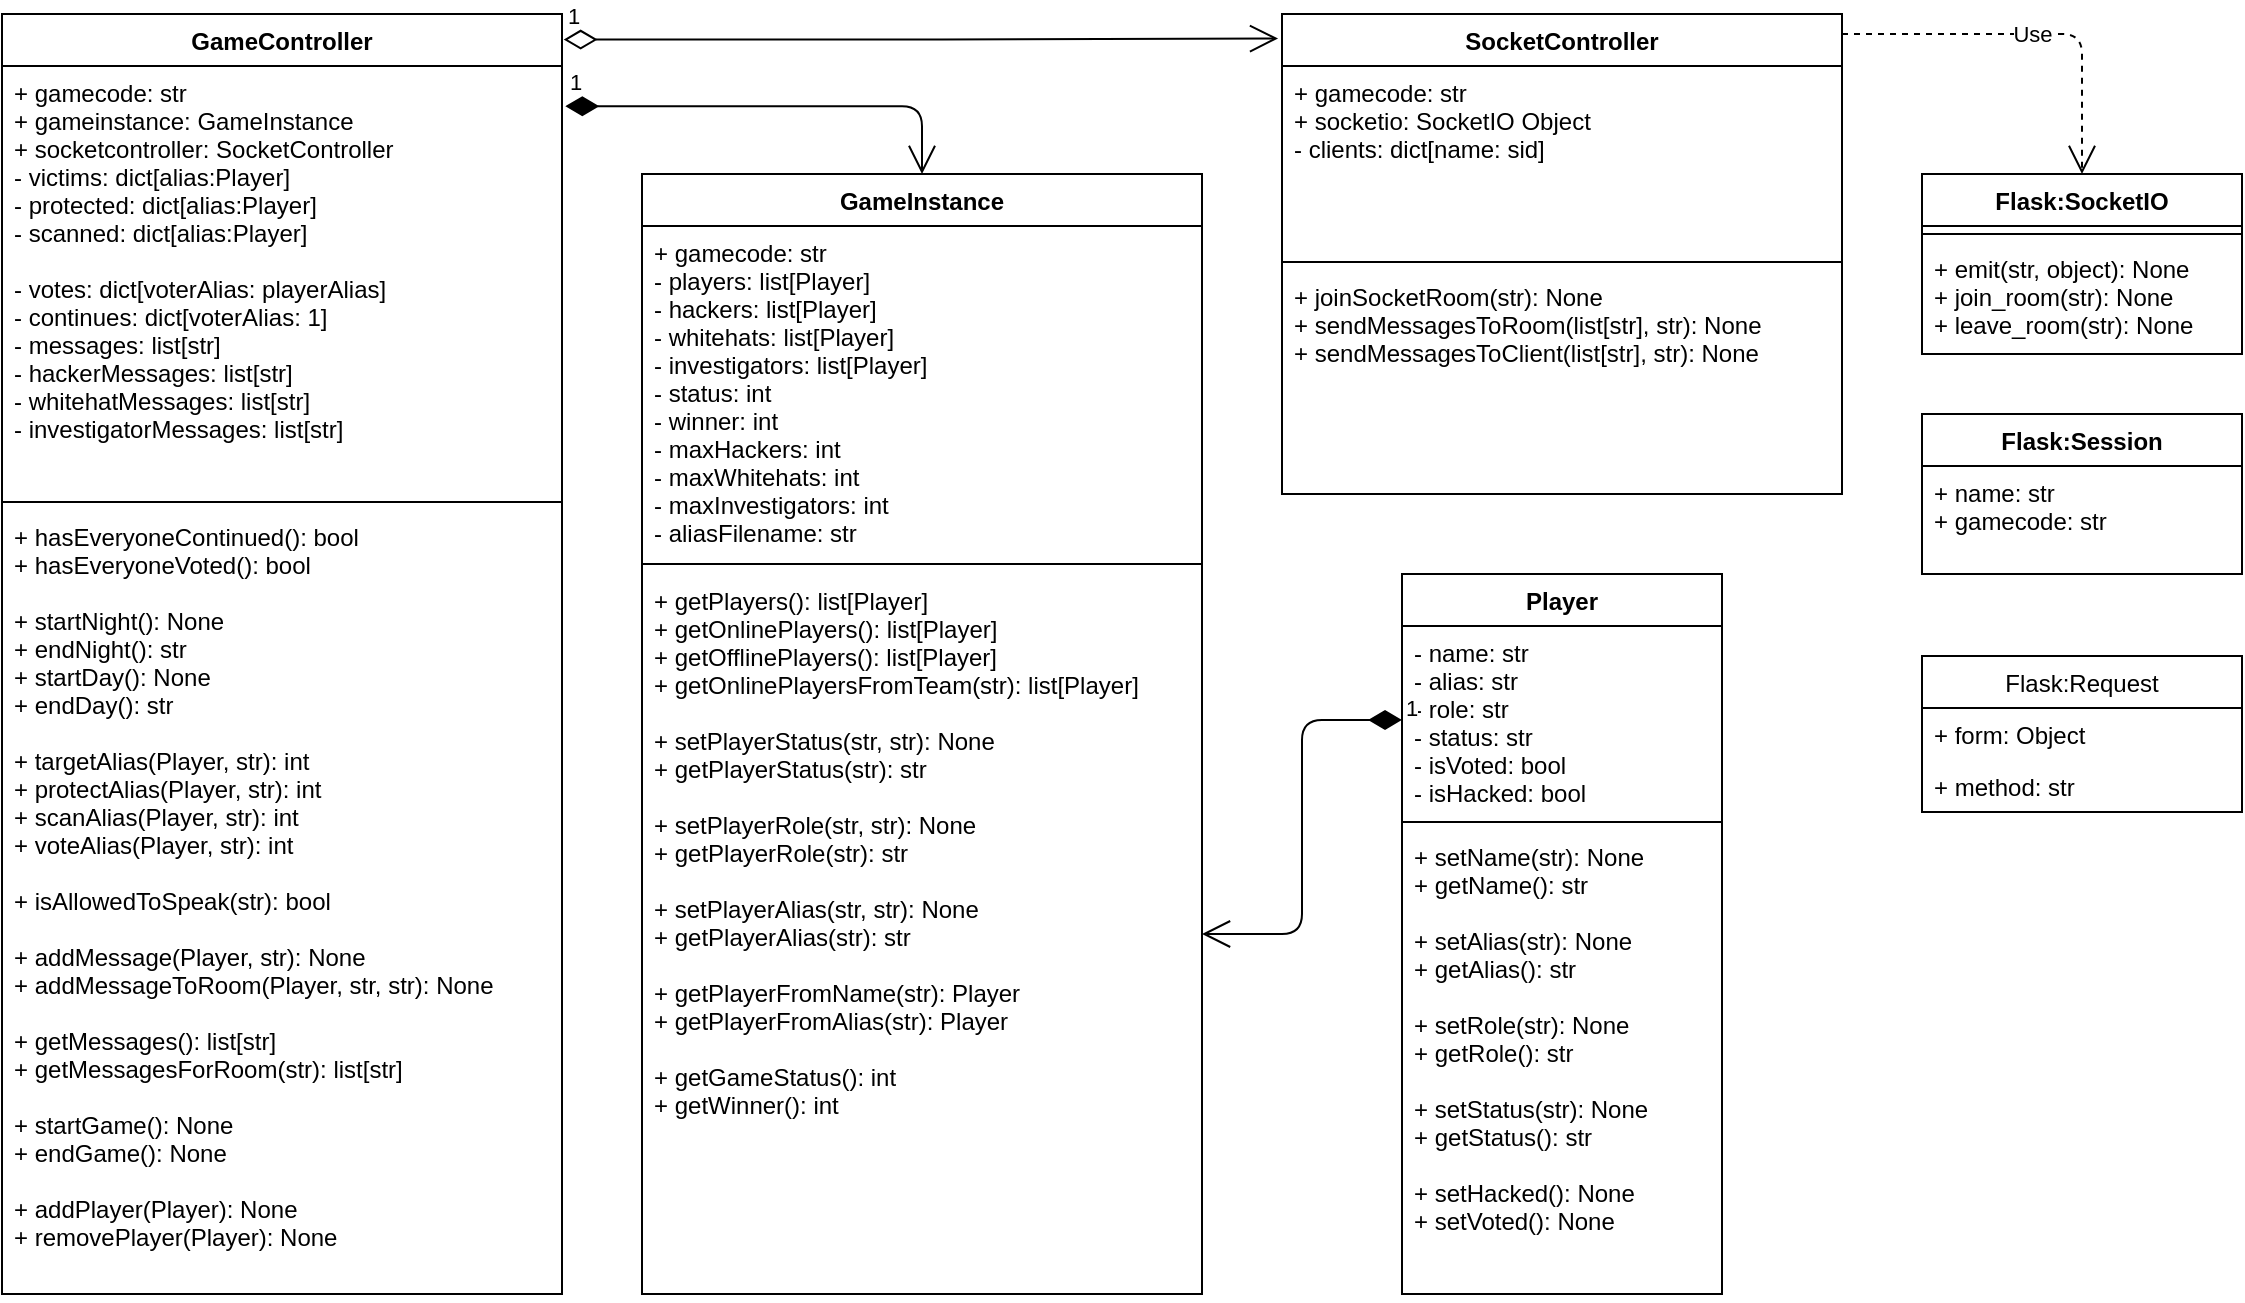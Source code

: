 <mxfile version="14.1.8" type="device" pages="5"><diagram id="C5RBs43oDa-KdzZeNtuy" name="Class Diagram"><mxGraphModel dx="1146" dy="567" grid="1" gridSize="10" guides="1" tooltips="1" connect="1" arrows="1" fold="1" page="1" pageScale="1" pageWidth="1169" pageHeight="827" math="0" shadow="0"><root><mxCell id="WIyWlLk6GJQsqaUBKTNV-0"/><mxCell id="WIyWlLk6GJQsqaUBKTNV-1" parent="WIyWlLk6GJQsqaUBKTNV-0"/><mxCell id="ZXA80N5HRp8I8UXVmBiH-9" value="GameInstance" style="swimlane;fontStyle=1;align=center;verticalAlign=top;childLayout=stackLayout;horizontal=1;startSize=26;horizontalStack=0;resizeParent=1;resizeParentMax=0;resizeLast=0;collapsible=1;marginBottom=0;" parent="WIyWlLk6GJQsqaUBKTNV-1" vertex="1"><mxGeometry x="320" y="120" width="280" height="560" as="geometry"/></mxCell><mxCell id="ZXA80N5HRp8I8UXVmBiH-10" value="+ gamecode: str&#10;- players: list[Player]&#10;- hackers: list[Player]&#10;- whitehats: list[Player]&#10;- investigators: list[Player]&#10;- status: int&#10;- winner: int&#10;- maxHackers: int&#10;- maxWhitehats: int&#10;- maxInvestigators: int&#10;- aliasFilename: str" style="text;strokeColor=none;fillColor=none;align=left;verticalAlign=top;spacingLeft=4;spacingRight=4;overflow=hidden;rotatable=0;points=[[0,0.5],[1,0.5]];portConstraint=eastwest;" parent="ZXA80N5HRp8I8UXVmBiH-9" vertex="1"><mxGeometry y="26" width="280" height="164" as="geometry"/></mxCell><mxCell id="ZXA80N5HRp8I8UXVmBiH-11" value="" style="line;strokeWidth=1;fillColor=none;align=left;verticalAlign=middle;spacingTop=-1;spacingLeft=3;spacingRight=3;rotatable=0;labelPosition=right;points=[];portConstraint=eastwest;" parent="ZXA80N5HRp8I8UXVmBiH-9" vertex="1"><mxGeometry y="190" width="280" height="10" as="geometry"/></mxCell><mxCell id="ZXA80N5HRp8I8UXVmBiH-12" value="+ getPlayers(): list[Player]&#10;+ getOnlinePlayers(): list[Player]&#10;+ getOfflinePlayers(): list[Player]&#10;+ getOnlinePlayersFromTeam(str): list[Player]&#10;&#10;+ setPlayerStatus(str, str): None&#10;+ getPlayerStatus(str): str&#10;&#10;+ setPlayerRole(str, str): None&#10;+ getPlayerRole(str): str&#10;&#10;+ setPlayerAlias(str, str): None&#10;+ getPlayerAlias(str): str&#10;&#10;+ getPlayerFromName(str): Player&#10;+ getPlayerFromAlias(str): Player&#10;&#10;+ getGameStatus(): int&#10;+ getWinner(): int" style="text;strokeColor=none;fillColor=none;align=left;verticalAlign=top;spacingLeft=4;spacingRight=4;overflow=hidden;rotatable=0;points=[[0,0.5],[1,0.5]];portConstraint=eastwest;" parent="ZXA80N5HRp8I8UXVmBiH-9" vertex="1"><mxGeometry y="200" width="280" height="360" as="geometry"/></mxCell><mxCell id="ZXA80N5HRp8I8UXVmBiH-13" value="GameController" style="swimlane;fontStyle=1;align=center;verticalAlign=top;childLayout=stackLayout;horizontal=1;startSize=26;horizontalStack=0;resizeParent=1;resizeParentMax=0;resizeLast=0;collapsible=1;marginBottom=0;" parent="WIyWlLk6GJQsqaUBKTNV-1" vertex="1"><mxGeometry y="40" width="280" height="640" as="geometry"/></mxCell><mxCell id="ZXA80N5HRp8I8UXVmBiH-14" value="+ gamecode: str&#10;+ gameinstance: GameInstance&#10;+ socketcontroller: SocketController&#10;- victims: dict[alias:Player]&#10;- protected: dict[alias:Player]&#10;- scanned: dict[alias:Player]&#10;&#10;- votes: dict[voterAlias: playerAlias]&#10;- continues: dict[voterAlias: 1]&#10;- messages: list[str]&#10;- hackerMessages: list[str]&#10;- whitehatMessages: list[str]&#10;- investigatorMessages: list[str]" style="text;strokeColor=none;fillColor=none;align=left;verticalAlign=top;spacingLeft=4;spacingRight=4;overflow=hidden;rotatable=0;points=[[0,0.5],[1,0.5]];portConstraint=eastwest;" parent="ZXA80N5HRp8I8UXVmBiH-13" vertex="1"><mxGeometry y="26" width="280" height="214" as="geometry"/></mxCell><mxCell id="ZXA80N5HRp8I8UXVmBiH-15" value="" style="line;strokeWidth=1;fillColor=none;align=left;verticalAlign=middle;spacingTop=-1;spacingLeft=3;spacingRight=3;rotatable=0;labelPosition=right;points=[];portConstraint=eastwest;" parent="ZXA80N5HRp8I8UXVmBiH-13" vertex="1"><mxGeometry y="240" width="280" height="8" as="geometry"/></mxCell><mxCell id="ZXA80N5HRp8I8UXVmBiH-16" value="+ hasEveryoneContinued(): bool&#10;+ hasEveryoneVoted(): bool&#10;&#10;+ startNight(): None&#10;+ endNight(): str&#10;+ startDay(): None&#10;+ endDay(): str&#10;&#10;+ targetAlias(Player, str): int&#10;+ protectAlias(Player, str): int&#10;+ scanAlias(Player, str): int&#10;+ voteAlias(Player, str): int&#10;&#10;+ isAllowedToSpeak(str): bool&#10;&#10;+ addMessage(Player, str): None&#10;+ addMessageToRoom(Player, str, str): None&#10;&#10;+ getMessages(): list[str]&#10;+ getMessagesForRoom(str): list[str]&#10;&#10;+ startGame(): None&#10;+ endGame(): None&#10;&#10;+ addPlayer(Player): None&#10;+ removePlayer(Player): None" style="text;strokeColor=none;fillColor=none;align=left;verticalAlign=top;spacingLeft=4;spacingRight=4;overflow=hidden;rotatable=0;points=[[0,0.5],[1,0.5]];portConstraint=eastwest;" parent="ZXA80N5HRp8I8UXVmBiH-13" vertex="1"><mxGeometry y="248" width="280" height="392" as="geometry"/></mxCell><mxCell id="iIDJ4a1xhX54WKVA4xFw-0" value="Flask:SocketIO" style="swimlane;fontStyle=1;align=center;verticalAlign=top;childLayout=stackLayout;horizontal=1;startSize=26;horizontalStack=0;resizeParent=1;resizeParentMax=0;resizeLast=0;collapsible=1;marginBottom=0;" parent="WIyWlLk6GJQsqaUBKTNV-1" vertex="1"><mxGeometry x="960" y="120" width="160" height="90" as="geometry"/></mxCell><mxCell id="iIDJ4a1xhX54WKVA4xFw-2" value="" style="line;strokeWidth=1;fillColor=none;align=left;verticalAlign=middle;spacingTop=-1;spacingLeft=3;spacingRight=3;rotatable=0;labelPosition=right;points=[];portConstraint=eastwest;" parent="iIDJ4a1xhX54WKVA4xFw-0" vertex="1"><mxGeometry y="26" width="160" height="8" as="geometry"/></mxCell><mxCell id="iIDJ4a1xhX54WKVA4xFw-3" value="+ emit(str, object): None&#10;+ join_room(str): None&#10;+ leave_room(str): None" style="text;strokeColor=none;fillColor=none;align=left;verticalAlign=top;spacingLeft=4;spacingRight=4;overflow=hidden;rotatable=0;points=[[0,0.5],[1,0.5]];portConstraint=eastwest;" parent="iIDJ4a1xhX54WKVA4xFw-0" vertex="1"><mxGeometry y="34" width="160" height="56" as="geometry"/></mxCell><mxCell id="iLK7bYCwtJMX3kIrrin0-0" value="Player" style="swimlane;fontStyle=1;align=center;verticalAlign=top;childLayout=stackLayout;horizontal=1;startSize=26;horizontalStack=0;resizeParent=1;resizeParentMax=0;resizeLast=0;collapsible=1;marginBottom=0;" vertex="1" parent="WIyWlLk6GJQsqaUBKTNV-1"><mxGeometry x="700" y="320" width="160" height="360" as="geometry"/></mxCell><mxCell id="iLK7bYCwtJMX3kIrrin0-1" value="- name: str&#10;- alias: str&#10;- role: str&#10;- status: str&#10;- isVoted: bool&#10;- isHacked: bool" style="text;strokeColor=none;fillColor=none;align=left;verticalAlign=top;spacingLeft=4;spacingRight=4;overflow=hidden;rotatable=0;points=[[0,0.5],[1,0.5]];portConstraint=eastwest;" vertex="1" parent="iLK7bYCwtJMX3kIrrin0-0"><mxGeometry y="26" width="160" height="94" as="geometry"/></mxCell><mxCell id="iLK7bYCwtJMX3kIrrin0-2" value="" style="line;strokeWidth=1;fillColor=none;align=left;verticalAlign=middle;spacingTop=-1;spacingLeft=3;spacingRight=3;rotatable=0;labelPosition=right;points=[];portConstraint=eastwest;" vertex="1" parent="iLK7bYCwtJMX3kIrrin0-0"><mxGeometry y="120" width="160" height="8" as="geometry"/></mxCell><mxCell id="iLK7bYCwtJMX3kIrrin0-3" value="+ setName(str): None&#10;+ getName(): str&#10;&#10;+ setAlias(str): None&#10;+ getAlias(): str&#10;&#10;+ setRole(str): None&#10;+ getRole(): str&#10;&#10;+ setStatus(str): None&#10;+ getStatus(): str&#10;&#10;+ setHacked(): None&#10;+ setVoted(): None" style="text;strokeColor=none;fillColor=none;align=left;verticalAlign=top;spacingLeft=4;spacingRight=4;overflow=hidden;rotatable=0;points=[[0,0.5],[1,0.5]];portConstraint=eastwest;" vertex="1" parent="iLK7bYCwtJMX3kIrrin0-0"><mxGeometry y="128" width="160" height="232" as="geometry"/></mxCell><mxCell id="iLK7bYCwtJMX3kIrrin0-5" value="Flask:Request" style="swimlane;fontStyle=0;childLayout=stackLayout;horizontal=1;startSize=26;fillColor=none;horizontalStack=0;resizeParent=1;resizeParentMax=0;resizeLast=0;collapsible=1;marginBottom=0;" vertex="1" parent="WIyWlLk6GJQsqaUBKTNV-1"><mxGeometry x="960" y="361" width="160" height="78" as="geometry"/></mxCell><mxCell id="iLK7bYCwtJMX3kIrrin0-6" value="+ form: Object" style="text;strokeColor=none;fillColor=none;align=left;verticalAlign=top;spacingLeft=4;spacingRight=4;overflow=hidden;rotatable=0;points=[[0,0.5],[1,0.5]];portConstraint=eastwest;" vertex="1" parent="iLK7bYCwtJMX3kIrrin0-5"><mxGeometry y="26" width="160" height="26" as="geometry"/></mxCell><mxCell id="iLK7bYCwtJMX3kIrrin0-7" value="+ method: str" style="text;strokeColor=none;fillColor=none;align=left;verticalAlign=top;spacingLeft=4;spacingRight=4;overflow=hidden;rotatable=0;points=[[0,0.5],[1,0.5]];portConstraint=eastwest;" vertex="1" parent="iLK7bYCwtJMX3kIrrin0-5"><mxGeometry y="52" width="160" height="26" as="geometry"/></mxCell><mxCell id="iLK7bYCwtJMX3kIrrin0-9" value="Flask:Session" style="swimlane;fontStyle=1;align=center;verticalAlign=top;childLayout=stackLayout;horizontal=1;startSize=26;horizontalStack=0;resizeParent=1;resizeParentMax=0;resizeLast=0;collapsible=1;marginBottom=0;" vertex="1" parent="WIyWlLk6GJQsqaUBKTNV-1"><mxGeometry x="960" y="240" width="160" height="80" as="geometry"/></mxCell><mxCell id="iLK7bYCwtJMX3kIrrin0-10" value="+ name: str&#10;+ gamecode: str" style="text;strokeColor=none;fillColor=none;align=left;verticalAlign=top;spacingLeft=4;spacingRight=4;overflow=hidden;rotatable=0;points=[[0,0.5],[1,0.5]];portConstraint=eastwest;" vertex="1" parent="iLK7bYCwtJMX3kIrrin0-9"><mxGeometry y="26" width="160" height="54" as="geometry"/></mxCell><mxCell id="iLK7bYCwtJMX3kIrrin0-13" value="SocketController" style="swimlane;fontStyle=1;align=center;verticalAlign=top;childLayout=stackLayout;horizontal=1;startSize=26;horizontalStack=0;resizeParent=1;resizeParentMax=0;resizeLast=0;collapsible=1;marginBottom=0;" vertex="1" parent="WIyWlLk6GJQsqaUBKTNV-1"><mxGeometry x="640" y="40" width="280" height="240" as="geometry"/></mxCell><mxCell id="iLK7bYCwtJMX3kIrrin0-34" value="Use" style="endArrow=open;endSize=12;dashed=1;html=1;entryX=0.5;entryY=0;entryDx=0;entryDy=0;" edge="1" parent="iLK7bYCwtJMX3kIrrin0-13" target="iIDJ4a1xhX54WKVA4xFw-0"><mxGeometry width="160" relative="1" as="geometry"><mxPoint x="280" y="10" as="sourcePoint"/><mxPoint x="440" y="10" as="targetPoint"/><Array as="points"><mxPoint x="400" y="10"/></Array></mxGeometry></mxCell><mxCell id="iLK7bYCwtJMX3kIrrin0-14" value="+ gamecode: str&#10;+ socketio: SocketIO Object&#10;- clients: dict[name: sid]" style="text;strokeColor=none;fillColor=none;align=left;verticalAlign=top;spacingLeft=4;spacingRight=4;overflow=hidden;rotatable=0;points=[[0,0.5],[1,0.5]];portConstraint=eastwest;" vertex="1" parent="iLK7bYCwtJMX3kIrrin0-13"><mxGeometry y="26" width="280" height="94" as="geometry"/></mxCell><mxCell id="iLK7bYCwtJMX3kIrrin0-15" value="" style="line;strokeWidth=1;fillColor=none;align=left;verticalAlign=middle;spacingTop=-1;spacingLeft=3;spacingRight=3;rotatable=0;labelPosition=right;points=[];portConstraint=eastwest;" vertex="1" parent="iLK7bYCwtJMX3kIrrin0-13"><mxGeometry y="120" width="280" height="8" as="geometry"/></mxCell><mxCell id="iLK7bYCwtJMX3kIrrin0-16" value="+ joinSocketRoom(str): None&#10;+ sendMessagesToRoom(list[str], str): None&#10;+ sendMessagesToClient(list[str], str): None" style="text;strokeColor=none;fillColor=none;align=left;verticalAlign=top;spacingLeft=4;spacingRight=4;overflow=hidden;rotatable=0;points=[[0,0.5],[1,0.5]];portConstraint=eastwest;" vertex="1" parent="iLK7bYCwtJMX3kIrrin0-13"><mxGeometry y="128" width="280" height="112" as="geometry"/></mxCell><mxCell id="iLK7bYCwtJMX3kIrrin0-33" value="1" style="endArrow=open;html=1;endSize=12;startArrow=diamondThin;startSize=14;startFill=0;edgeStyle=orthogonalEdgeStyle;align=left;verticalAlign=bottom;exitX=1.003;exitY=0.02;exitDx=0;exitDy=0;entryX=-0.007;entryY=0.051;entryDx=0;entryDy=0;exitPerimeter=0;entryPerimeter=0;" edge="1" parent="WIyWlLk6GJQsqaUBKTNV-1" source="ZXA80N5HRp8I8UXVmBiH-13" target="iLK7bYCwtJMX3kIrrin0-13"><mxGeometry x="-1" y="3" relative="1" as="geometry"><mxPoint x="290" y="50" as="sourcePoint"/><mxPoint x="450" y="50" as="targetPoint"/></mxGeometry></mxCell><mxCell id="iLK7bYCwtJMX3kIrrin0-35" value="1" style="endArrow=open;html=1;endSize=12;startArrow=diamondThin;startSize=14;startFill=1;edgeStyle=orthogonalEdgeStyle;align=left;verticalAlign=bottom;exitX=0;exitY=0.5;exitDx=0;exitDy=0;entryX=1;entryY=0.5;entryDx=0;entryDy=0;" edge="1" parent="WIyWlLk6GJQsqaUBKTNV-1" source="iLK7bYCwtJMX3kIrrin0-1" target="ZXA80N5HRp8I8UXVmBiH-12"><mxGeometry x="-1" y="3" relative="1" as="geometry"><mxPoint x="650" y="480" as="sourcePoint"/><mxPoint x="810" y="480" as="targetPoint"/></mxGeometry></mxCell><mxCell id="iLK7bYCwtJMX3kIrrin0-36" value="1" style="endArrow=open;html=1;endSize=12;startArrow=diamondThin;startSize=14;startFill=1;edgeStyle=orthogonalEdgeStyle;align=left;verticalAlign=bottom;exitX=1.006;exitY=0.094;exitDx=0;exitDy=0;exitPerimeter=0;entryX=0.5;entryY=0;entryDx=0;entryDy=0;" edge="1" parent="WIyWlLk6GJQsqaUBKTNV-1" source="ZXA80N5HRp8I8UXVmBiH-14" target="ZXA80N5HRp8I8UXVmBiH-9"><mxGeometry x="-1" y="3" relative="1" as="geometry"><mxPoint x="300" y="90" as="sourcePoint"/><mxPoint x="460" y="90" as="targetPoint"/></mxGeometry></mxCell></root></mxGraphModel></diagram><diagram id="I9p3Gmdgk9lnUKP_GJbd" name="Join Game Sequence"><mxGraphModel dx="1662" dy="822" grid="1" gridSize="10" guides="1" tooltips="1" connect="1" arrows="1" fold="1" page="1" pageScale="1" pageWidth="827" pageHeight="1169" math="0" shadow="0"><root><mxCell id="RISIdbbZyccpwRTgB1UQ-0"/><mxCell id="RISIdbbZyccpwRTgB1UQ-1" parent="RISIdbbZyccpwRTgB1UQ-0"/><mxCell id="dSlDiH2Fltj7hrCddy-U-2" value="" style="shape=umlLifeline;participant=umlActor;perimeter=lifelinePerimeter;whiteSpace=wrap;html=1;container=1;collapsible=0;recursiveResize=0;verticalAlign=top;spacingTop=36;outlineConnect=0;" parent="RISIdbbZyccpwRTgB1UQ-1" vertex="1"><mxGeometry x="190" y="80" width="20" height="920" as="geometry"/></mxCell><mxCell id="c3B11qzsvTSBEKwL_CqL-6" value="" style="html=1;points=[];perimeter=orthogonalPerimeter;" parent="dSlDiH2Fltj7hrCddy-U-2" vertex="1"><mxGeometry x="5" y="80" width="10" height="800" as="geometry"/></mxCell><mxCell id="c3B11qzsvTSBEKwL_CqL-7" value="new user joins game" style="html=1;verticalAlign=bottom;startArrow=oval;endArrow=block;startSize=8;" parent="dSlDiH2Fltj7hrCddy-U-2" target="c3B11qzsvTSBEKwL_CqL-6" edge="1"><mxGeometry relative="1" as="geometry"><mxPoint x="-170" y="80" as="sourcePoint"/></mxGeometry></mxCell><mxCell id="c3B11qzsvTSBEKwL_CqL-18" value="POST /" style="html=1;verticalAlign=bottom;endArrow=block;" parent="dSlDiH2Fltj7hrCddy-U-2" target="c3B11qzsvTSBEKwL_CqL-0" edge="1"><mxGeometry width="80" relative="1" as="geometry"><mxPoint x="10" y="160" as="sourcePoint"/><mxPoint x="90" y="160" as="targetPoint"/></mxGeometry></mxCell><mxCell id="c3B11qzsvTSBEKwL_CqL-0" value="Flask:App" style="shape=umlLifeline;perimeter=lifelinePerimeter;whiteSpace=wrap;html=1;container=1;collapsible=0;recursiveResize=0;outlineConnect=0;" parent="RISIdbbZyccpwRTgB1UQ-1" vertex="1"><mxGeometry x="280" y="80" width="120" height="920" as="geometry"/></mxCell><mxCell id="c3B11qzsvTSBEKwL_CqL-16" value="" style="html=1;points=[];perimeter=orthogonalPerimeter;" parent="c3B11qzsvTSBEKwL_CqL-0" vertex="1"><mxGeometry x="55" y="80" width="10" height="800" as="geometry"/></mxCell><mxCell id="jzah4kE3z19aM3oWizjB-6" value="create Player Object" style="edgeStyle=orthogonalEdgeStyle;html=1;align=left;spacingLeft=2;endArrow=block;rounded=0;" parent="c3B11qzsvTSBEKwL_CqL-0" source="c3B11qzsvTSBEKwL_CqL-0" target="c3B11qzsvTSBEKwL_CqL-16" edge="1"><mxGeometry relative="1" as="geometry"><mxPoint x="70" y="200" as="sourcePoint"/><Array as="points"><mxPoint x="100" y="180"/><mxPoint x="100" y="200"/></Array><mxPoint x="75" y="220" as="targetPoint"/></mxGeometry></mxCell><mxCell id="c3B11qzsvTSBEKwL_CqL-1" value=":SocketIO" style="shape=umlLifeline;perimeter=lifelinePerimeter;whiteSpace=wrap;html=1;container=1;collapsible=0;recursiveResize=0;outlineConnect=0;" parent="RISIdbbZyccpwRTgB1UQ-1" vertex="1"><mxGeometry x="480" y="80" width="120" height="920" as="geometry"/></mxCell><mxCell id="c3B11qzsvTSBEKwL_CqL-2" value=":GameInstance" style="shape=umlLifeline;perimeter=lifelinePerimeter;whiteSpace=wrap;html=1;container=1;collapsible=0;recursiveResize=0;outlineConnect=0;" parent="RISIdbbZyccpwRTgB1UQ-1" vertex="1"><mxGeometry x="680" y="80" width="120" height="920" as="geometry"/></mxCell><mxCell id="c3B11qzsvTSBEKwL_CqL-20" value="" style="html=1;points=[];perimeter=orthogonalPerimeter;" parent="c3B11qzsvTSBEKwL_CqL-2" vertex="1"><mxGeometry x="55" y="80" width="10" height="800" as="geometry"/></mxCell><mxCell id="c3B11qzsvTSBEKwL_CqL-14" value="GET /" style="html=1;verticalAlign=bottom;endArrow=block;entryX=0;entryY=0;" parent="RISIdbbZyccpwRTgB1UQ-1" source="dSlDiH2Fltj7hrCddy-U-2" edge="1"><mxGeometry relative="1" as="geometry"><mxPoint x="265" y="160" as="sourcePoint"/><mxPoint x="335" y="160" as="targetPoint"/></mxGeometry></mxCell><mxCell id="c3B11qzsvTSBEKwL_CqL-15" value="render joinscreen.html" style="html=1;verticalAlign=bottom;endArrow=open;dashed=1;endSize=8;" parent="RISIdbbZyccpwRTgB1UQ-1" source="c3B11qzsvTSBEKwL_CqL-0" target="dSlDiH2Fltj7hrCddy-U-2" edge="1"><mxGeometry relative="1" as="geometry"><mxPoint x="265" y="236" as="targetPoint"/><mxPoint x="335" y="198" as="sourcePoint"/><Array as="points"><mxPoint x="300" y="200"/></Array></mxGeometry></mxCell><mxCell id="prhdwO9ovtv0AZnpLDvZ-0" value="GameInstance.addPlayer(Player)" style="html=1;verticalAlign=bottom;endArrow=block;" parent="RISIdbbZyccpwRTgB1UQ-1" source="c3B11qzsvTSBEKwL_CqL-0" target="c3B11qzsvTSBEKwL_CqL-2" edge="1"><mxGeometry width="80" relative="1" as="geometry"><mxPoint x="440" y="360" as="sourcePoint"/><mxPoint x="670" y="330" as="targetPoint"/><Array as="points"><mxPoint x="450" y="300"/></Array></mxGeometry></mxCell><mxCell id="eOZZdoXWMvwvuvE4gXk--0" value="render waitingscreen.html" style="html=1;verticalAlign=bottom;endArrow=open;dashed=1;endSize=8;" parent="RISIdbbZyccpwRTgB1UQ-1" source="c3B11qzsvTSBEKwL_CqL-0" target="dSlDiH2Fltj7hrCddy-U-2" edge="1"><mxGeometry relative="1" as="geometry"><mxPoint x="310" y="360" as="sourcePoint"/><mxPoint x="230" y="360" as="targetPoint"/><Array as="points"><mxPoint x="300" y="360"/></Array></mxGeometry></mxCell><mxCell id="eOZZdoXWMvwvuvE4gXk--1" value="set session[&quot;name&quot;] and&lt;br&gt;session[&quot;gamecode&quot;]" style="edgeStyle=orthogonalEdgeStyle;html=1;align=left;spacingLeft=2;endArrow=block;rounded=0;" parent="RISIdbbZyccpwRTgB1UQ-1" edge="1"><mxGeometry relative="1" as="geometry"><mxPoint x="339.997" y="320" as="sourcePoint"/><Array as="points"><mxPoint x="379.73" y="320"/><mxPoint x="379.73" y="340"/></Array><mxPoint x="344.73" y="340" as="targetPoint"/></mxGeometry></mxCell><mxCell id="eOZZdoXWMvwvuvE4gXk--3" value="same user joins game" style="html=1;verticalAlign=bottom;startArrow=oval;startFill=1;endArrow=block;startSize=8;" parent="RISIdbbZyccpwRTgB1UQ-1" target="dSlDiH2Fltj7hrCddy-U-2" edge="1"><mxGeometry width="60" relative="1" as="geometry"><mxPoint x="20" y="400" as="sourcePoint"/><mxPoint x="160" y="400" as="targetPoint"/></mxGeometry></mxCell><mxCell id="eOZZdoXWMvwvuvE4gXk--4" value="checks for session" style="edgeStyle=orthogonalEdgeStyle;html=1;align=left;spacingLeft=2;endArrow=block;rounded=0;" parent="RISIdbbZyccpwRTgB1UQ-1" edge="1"><mxGeometry relative="1" as="geometry"><mxPoint x="340.004" y="160.0" as="sourcePoint"/><Array as="points"><mxPoint x="379.98" y="160"/><mxPoint x="379.98" y="180"/></Array><mxPoint x="344.98" y="180.0" as="targetPoint"/></mxGeometry></mxCell><mxCell id="eOZZdoXWMvwvuvE4gXk--5" value="GET /" style="html=1;verticalAlign=bottom;endArrow=block;entryX=0;entryY=0;" parent="RISIdbbZyccpwRTgB1UQ-1" edge="1"><mxGeometry relative="1" as="geometry"><mxPoint x="200.004" y="400" as="sourcePoint"/><mxPoint x="334.98" y="400" as="targetPoint"/></mxGeometry></mxCell><mxCell id="eOZZdoXWMvwvuvE4gXk--6" value="checks for session" style="edgeStyle=orthogonalEdgeStyle;html=1;align=left;spacingLeft=2;endArrow=block;rounded=0;" parent="RISIdbbZyccpwRTgB1UQ-1" edge="1"><mxGeometry relative="1" as="geometry"><mxPoint x="339.984" y="400.0" as="sourcePoint"/><Array as="points"><mxPoint x="379.96" y="400"/><mxPoint x="379.96" y="420"/></Array><mxPoint x="344.96" y="420.0" as="targetPoint"/></mxGeometry></mxCell><mxCell id="eOZZdoXWMvwvuvE4gXk--8" value="render waitingscreen.html" style="html=1;verticalAlign=bottom;endArrow=open;dashed=1;endSize=8;" parent="RISIdbbZyccpwRTgB1UQ-1" edge="1"><mxGeometry relative="1" as="geometry"><mxPoint x="339.48" y="480" as="sourcePoint"/><mxPoint x="200.004" y="480" as="targetPoint"/><Array as="points"><mxPoint x="299.98" y="480"/></Array></mxGeometry></mxCell><mxCell id="EgbNSNxcFK1VG170e501-0" value="GameInstance.getGameStatus())" style="html=1;verticalAlign=bottom;endArrow=block;" parent="RISIdbbZyccpwRTgB1UQ-1" edge="1"><mxGeometry width="80" relative="1" as="geometry"><mxPoint x="340.3" y="440" as="sourcePoint"/><mxPoint x="739.7" y="440" as="targetPoint"/><Array as="points"><mxPoint x="450.2" y="440"/></Array></mxGeometry></mxCell><mxCell id="EgbNSNxcFK1VG170e501-1" value="return 0" style="html=1;verticalAlign=bottom;endArrow=open;dashed=1;endSize=8;exitX=-0.169;exitY=0.375;exitDx=0;exitDy=0;exitPerimeter=0;" parent="RISIdbbZyccpwRTgB1UQ-1" source="c3B11qzsvTSBEKwL_CqL-20" target="c3B11qzsvTSBEKwL_CqL-0" edge="1"><mxGeometry relative="1" as="geometry"><mxPoint x="560" y="460" as="sourcePoint"/><mxPoint x="480" y="460" as="targetPoint"/></mxGeometry></mxCell><mxCell id="EgbNSNxcFK1VG170e501-2" value="POST /" style="html=1;verticalAlign=bottom;endArrow=block;" parent="RISIdbbZyccpwRTgB1UQ-1" edge="1"><mxGeometry width="80" relative="1" as="geometry"><mxPoint x="200" y="520" as="sourcePoint"/><mxPoint x="339.5" y="520" as="targetPoint"/></mxGeometry></mxCell><mxCell id="EgbNSNxcFK1VG170e501-3" value="checks for session" style="edgeStyle=orthogonalEdgeStyle;html=1;align=left;spacingLeft=2;endArrow=block;rounded=0;" parent="RISIdbbZyccpwRTgB1UQ-1" edge="1"><mxGeometry relative="1" as="geometry"><mxPoint x="340.004" y="520.0" as="sourcePoint"/><Array as="points"><mxPoint x="379.98" y="520"/><mxPoint x="379.98" y="540"/></Array><mxPoint x="344.98" y="540.0" as="targetPoint"/></mxGeometry></mxCell><mxCell id="EgbNSNxcFK1VG170e501-4" value="GameInstance.getGameStatus())" style="html=1;verticalAlign=bottom;endArrow=block;" parent="RISIdbbZyccpwRTgB1UQ-1" edge="1"><mxGeometry width="80" relative="1" as="geometry"><mxPoint x="340.49" y="560" as="sourcePoint"/><mxPoint x="739.89" y="560" as="targetPoint"/><Array as="points"><mxPoint x="450.39" y="560"/></Array></mxGeometry></mxCell><mxCell id="EgbNSNxcFK1VG170e501-5" value="return 0" style="html=1;verticalAlign=bottom;endArrow=open;dashed=1;endSize=8;exitX=0.066;exitY=0.469;exitDx=0;exitDy=0;exitPerimeter=0;" parent="RISIdbbZyccpwRTgB1UQ-1" edge="1"><mxGeometry relative="1" as="geometry"><mxPoint x="735.85" y="580.16" as="sourcePoint"/><mxPoint x="340.119" y="580.16" as="targetPoint"/></mxGeometry></mxCell><mxCell id="EgbNSNxcFK1VG170e501-6" value="render waitingscreen.html" style="html=1;verticalAlign=bottom;endArrow=open;dashed=1;endSize=8;" parent="RISIdbbZyccpwRTgB1UQ-1" edge="1"><mxGeometry relative="1" as="geometry"><mxPoint x="339.48" y="600" as="sourcePoint"/><mxPoint x="200.004" y="600" as="targetPoint"/><Array as="points"><mxPoint x="299.98" y="600"/></Array></mxGeometry></mxCell><mxCell id="EgbNSNxcFK1VG170e501-7" value="same user joins game that is running&lt;br&gt;(page refresh)" style="html=1;verticalAlign=bottom;startArrow=oval;startFill=1;endArrow=block;startSize=8;" parent="RISIdbbZyccpwRTgB1UQ-1" edge="1"><mxGeometry width="60" relative="1" as="geometry"><mxPoint x="20" y="640" as="sourcePoint"/><mxPoint x="199.5" y="640" as="targetPoint"/></mxGeometry></mxCell><mxCell id="EgbNSNxcFK1VG170e501-8" value="GET /" style="html=1;verticalAlign=bottom;endArrow=block;entryX=0;entryY=0;fontStyle=1" parent="RISIdbbZyccpwRTgB1UQ-1" edge="1"><mxGeometry relative="1" as="geometry"><mxPoint x="200.004" y="640.03" as="sourcePoint"/><mxPoint x="334.98" y="640.03" as="targetPoint"/></mxGeometry></mxCell><mxCell id="EgbNSNxcFK1VG170e501-9" value="checks for session" style="edgeStyle=orthogonalEdgeStyle;html=1;align=left;spacingLeft=2;endArrow=block;rounded=0;fontStyle=1" parent="RISIdbbZyccpwRTgB1UQ-1" edge="1"><mxGeometry relative="1" as="geometry"><mxPoint x="339.984" y="640.03" as="sourcePoint"/><Array as="points"><mxPoint x="379.96" y="640.03"/><mxPoint x="379.96" y="660.03"/></Array><mxPoint x="344.96" y="660.03" as="targetPoint"/></mxGeometry></mxCell><mxCell id="EgbNSNxcFK1VG170e501-10" value="GameInstance.getGameStatus())" style="html=1;verticalAlign=bottom;endArrow=block;fontStyle=1" parent="RISIdbbZyccpwRTgB1UQ-1" edge="1"><mxGeometry width="80" relative="1" as="geometry"><mxPoint x="340.3" y="680.03" as="sourcePoint"/><mxPoint x="739.7" y="680.03" as="targetPoint"/><Array as="points"><mxPoint x="450.2" y="680.03"/></Array></mxGeometry></mxCell><mxCell id="EgbNSNxcFK1VG170e501-11" value="return 1" style="html=1;verticalAlign=bottom;endArrow=open;dashed=1;endSize=8;exitX=0.066;exitY=0.469;exitDx=0;exitDy=0;exitPerimeter=0;fontStyle=1" parent="RISIdbbZyccpwRTgB1UQ-1" edge="1"><mxGeometry relative="1" as="geometry"><mxPoint x="735.66" y="700.19" as="sourcePoint"/><mxPoint x="339.81" y="700.19" as="targetPoint"/></mxGeometry></mxCell><mxCell id="EgbNSNxcFK1VG170e501-12" value="render game.html" style="html=1;verticalAlign=bottom;endArrow=open;dashed=1;endSize=8;" parent="RISIdbbZyccpwRTgB1UQ-1" edge="1"><mxGeometry relative="1" as="geometry"><mxPoint x="339.48" y="720" as="sourcePoint"/><mxPoint x="200.004" y="720" as="targetPoint"/><Array as="points"><mxPoint x="299.98" y="720"/></Array></mxGeometry></mxCell></root></mxGraphModel></diagram><diagram id="I1W07n9we82C5-jly2DX" name="Waiting Room Sequence"><mxGraphModel dx="1662" dy="822" grid="1" gridSize="10" guides="1" tooltips="1" connect="1" arrows="1" fold="1" page="1" pageScale="1" pageWidth="827" pageHeight="1169" math="0" shadow="0"><root><mxCell id="M0Y2XA_AP3UQqgC6c63j-0"/><mxCell id="M0Y2XA_AP3UQqgC6c63j-1" parent="M0Y2XA_AP3UQqgC6c63j-0"/><mxCell id="M0Y2XA_AP3UQqgC6c63j-2" value="Flask:SocketIO" style="shape=umlLifeline;perimeter=lifelinePerimeter;whiteSpace=wrap;html=1;container=1;collapsible=0;recursiveResize=0;outlineConnect=0;" parent="M0Y2XA_AP3UQqgC6c63j-1" vertex="1"><mxGeometry x="240" y="40" width="120" height="1040" as="geometry"/></mxCell><mxCell id="UdkCZy9w93ACLyMjsrM8-2" value="" style="html=1;points=[];perimeter=orthogonalPerimeter;" parent="M0Y2XA_AP3UQqgC6c63j-2" vertex="1"><mxGeometry x="55" y="80" width="10" height="920" as="geometry"/></mxCell><mxCell id="R3Ql4LwKdZvfHZFfJuWp-1" value="" style="html=1;points=[];perimeter=orthogonalPerimeter;" parent="M0Y2XA_AP3UQqgC6c63j-2" vertex="1"><mxGeometry x="65" y="220" width="10" height="40" as="geometry"/></mxCell><mxCell id="R3Ql4LwKdZvfHZFfJuWp-2" value="serialize(list)" style="edgeStyle=orthogonalEdgeStyle;html=1;align=left;spacingLeft=2;endArrow=block;rounded=0;entryX=1;entryY=0;" parent="M0Y2XA_AP3UQqgC6c63j-2" source="UdkCZy9w93ACLyMjsrM8-2" target="R3Ql4LwKdZvfHZFfJuWp-1" edge="1"><mxGeometry relative="1" as="geometry"><mxPoint x="70" y="200" as="sourcePoint"/><Array as="points"><mxPoint x="95" y="200"/><mxPoint x="95" y="220"/></Array></mxGeometry></mxCell><mxCell id="XrMwzwPpwyP7r8vgUqmR-0" value=":GameController" style="shape=umlLifeline;perimeter=lifelinePerimeter;whiteSpace=wrap;html=1;container=1;collapsible=0;recursiveResize=0;outlineConnect=0;" parent="M0Y2XA_AP3UQqgC6c63j-1" vertex="1"><mxGeometry x="440" y="40" width="120" height="1040" as="geometry"/></mxCell><mxCell id="A41yf30A71F53kj1cMYh-8" value="" style="html=1;points=[];perimeter=orthogonalPerimeter;" parent="XrMwzwPpwyP7r8vgUqmR-0" vertex="1"><mxGeometry x="55" y="440" width="10" height="560" as="geometry"/></mxCell><mxCell id="XrMwzwPpwyP7r8vgUqmR-2" value=":GameInstance" style="shape=umlLifeline;perimeter=lifelinePerimeter;whiteSpace=wrap;html=1;container=1;collapsible=0;recursiveResize=0;outlineConnect=0;" parent="M0Y2XA_AP3UQqgC6c63j-1" vertex="1"><mxGeometry x="640" y="40" width="120" height="1040" as="geometry"/></mxCell><mxCell id="UdkCZy9w93ACLyMjsrM8-1" value="" style="html=1;points=[];perimeter=orthogonalPerimeter;" parent="XrMwzwPpwyP7r8vgUqmR-2" vertex="1"><mxGeometry x="55" y="80" width="10" height="920" as="geometry"/></mxCell><mxCell id="Ams75iD1xwK1rlsoiQlf-0" value="Web Browser" style="shape=umlLifeline;perimeter=lifelinePerimeter;whiteSpace=wrap;html=1;container=1;collapsible=0;recursiveResize=0;outlineConnect=0;" parent="M0Y2XA_AP3UQqgC6c63j-1" vertex="1"><mxGeometry x="40" y="40" width="120" height="1040" as="geometry"/></mxCell><mxCell id="UdkCZy9w93ACLyMjsrM8-0" value="" style="html=1;points=[];perimeter=orthogonalPerimeter;" parent="Ams75iD1xwK1rlsoiQlf-0" vertex="1"><mxGeometry x="55" y="80" width="10" height="920" as="geometry"/></mxCell><mxCell id="5jyiVFNO4N9Smwvnrpi3-0" value="emit(&quot;inWaitingRoom&quot;)" style="html=1;verticalAlign=bottom;endArrow=block;" parent="Ams75iD1xwK1rlsoiQlf-0" target="M0Y2XA_AP3UQqgC6c63j-2" edge="1"><mxGeometry width="80" relative="1" as="geometry"><mxPoint x="60" y="120" as="sourcePoint"/><mxPoint x="140" y="100" as="targetPoint"/></mxGeometry></mxCell><mxCell id="5jyiVFNO4N9Smwvnrpi3-2" value="user in&lt;br&gt;waiting room" style="html=1;verticalAlign=bottom;startArrow=oval;startFill=1;endArrow=block;startSize=8;" parent="Ams75iD1xwK1rlsoiQlf-0" edge="1"><mxGeometry width="60" relative="1" as="geometry"><mxPoint x="-20" y="80" as="sourcePoint"/><mxPoint x="60" y="80" as="targetPoint"/></mxGeometry></mxCell><mxCell id="5jyiVFNO4N9Smwvnrpi3-4" value="GameInstance.getPlayers()" style="html=1;verticalAlign=bottom;endArrow=block;" parent="M0Y2XA_AP3UQqgC6c63j-1" source="M0Y2XA_AP3UQqgC6c63j-2" edge="1"><mxGeometry width="80" relative="1" as="geometry"><mxPoint x="370.024" y="180" as="sourcePoint"/><mxPoint x="700" y="180" as="targetPoint"/></mxGeometry></mxCell><mxCell id="R3Ql4LwKdZvfHZFfJuWp-0" value="return list[Player]" style="html=1;verticalAlign=bottom;endArrow=open;dashed=1;endSize=8;" parent="M0Y2XA_AP3UQqgC6c63j-1" source="XrMwzwPpwyP7r8vgUqmR-2" edge="1"><mxGeometry relative="1" as="geometry"><mxPoint x="630.5" y="200" as="sourcePoint"/><mxPoint x="301" y="200" as="targetPoint"/></mxGeometry></mxCell><mxCell id="R3Ql4LwKdZvfHZFfJuWp-3" value="emit(&quot;waitingRoomData&quot;)" style="html=1;verticalAlign=bottom;endArrow=open;dashed=1;endSize=8;" parent="M0Y2XA_AP3UQqgC6c63j-1" target="Ams75iD1xwK1rlsoiQlf-0" edge="1"><mxGeometry relative="1" as="geometry"><mxPoint x="300" y="320" as="sourcePoint"/><mxPoint x="220" y="320" as="targetPoint"/></mxGeometry></mxCell><mxCell id="A41yf30A71F53kj1cMYh-2" value="GM&lt;br&gt;starts game" style="html=1;verticalAlign=bottom;startArrow=oval;startFill=1;endArrow=block;startSize=8;" parent="M0Y2XA_AP3UQqgC6c63j-1" edge="1"><mxGeometry width="60" relative="1" as="geometry"><mxPoint x="20" y="400" as="sourcePoint"/><mxPoint x="100" y="400" as="targetPoint"/></mxGeometry></mxCell><mxCell id="A41yf30A71F53kj1cMYh-3" value="emit(&quot;startGame&quot;)" style="html=1;verticalAlign=bottom;endArrow=block;" parent="M0Y2XA_AP3UQqgC6c63j-1" edge="1"><mxGeometry width="80" relative="1" as="geometry"><mxPoint x="100" y="400.0" as="sourcePoint"/><mxPoint x="299.5" y="400.0" as="targetPoint"/></mxGeometry></mxCell><mxCell id="A41yf30A71F53kj1cMYh-4" value="GameInstance.startGame()" style="html=1;verticalAlign=bottom;endArrow=block;" parent="M0Y2XA_AP3UQqgC6c63j-1" edge="1"><mxGeometry width="80" relative="1" as="geometry"><mxPoint x="299.9" y="420.0" as="sourcePoint"/><mxPoint x="700.09" y="420.0" as="targetPoint"/></mxGeometry></mxCell><mxCell id="A41yf30A71F53kj1cMYh-7" value="emit(&quot;reloadPage&quot;, to=players)" style="html=1;verticalAlign=bottom;endArrow=open;dashed=1;endSize=8;" parent="M0Y2XA_AP3UQqgC6c63j-1" edge="1"><mxGeometry relative="1" as="geometry"><mxPoint x="300.19" y="559.71" as="sourcePoint"/><mxPoint x="100.0" y="559.71" as="targetPoint"/></mxGeometry></mxCell><mxCell id="A41yf30A71F53kj1cMYh-9" value="create GameController" style="html=1;verticalAlign=bottom;endArrow=block;" parent="M0Y2XA_AP3UQqgC6c63j-1" source="XrMwzwPpwyP7r8vgUqmR-2" target="XrMwzwPpwyP7r8vgUqmR-0" edge="1"><mxGeometry width="80" relative="1" as="geometry"><mxPoint x="630" y="530" as="sourcePoint"/><mxPoint x="505" y="440" as="targetPoint"/><Array as="points"><mxPoint x="630" y="480"/></Array></mxGeometry></mxCell><mxCell id="l3FflcnleCiBm8yvkoXw-0" value="return" style="html=1;verticalAlign=bottom;endArrow=open;dashed=1;endSize=8;" parent="M0Y2XA_AP3UQqgC6c63j-1" target="M0Y2XA_AP3UQqgC6c63j-2" edge="1"><mxGeometry relative="1" as="geometry"><mxPoint x="700" y="520" as="sourcePoint"/><mxPoint x="620" y="520" as="targetPoint"/></mxGeometry></mxCell><mxCell id="l3FflcnleCiBm8yvkoXw-1" value="emit(&quot;message&quot;, to=players)" style="html=1;verticalAlign=bottom;endArrow=open;dashed=1;endSize=8;" parent="M0Y2XA_AP3UQqgC6c63j-1" source="XrMwzwPpwyP7r8vgUqmR-0" edge="1"><mxGeometry relative="1" as="geometry"><mxPoint x="300.19" y="640" as="sourcePoint"/><mxPoint x="100.0" y="640" as="targetPoint"/></mxGeometry></mxCell><mxCell id="l3FflcnleCiBm8yvkoXw-2" value="emit(&quot;message&quot;, to=hackers)" style="html=1;verticalAlign=bottom;endArrow=open;dashed=1;endSize=8;" parent="M0Y2XA_AP3UQqgC6c63j-1" edge="1"><mxGeometry relative="1" as="geometry"><mxPoint x="499.75" y="680" as="sourcePoint"/><mxPoint x="100.25" y="680" as="targetPoint"/></mxGeometry></mxCell><mxCell id="l3FflcnleCiBm8yvkoXw-3" value="emit(&quot;message&quot;, to=whitehats)" style="html=1;verticalAlign=bottom;endArrow=open;dashed=1;endSize=8;" parent="M0Y2XA_AP3UQqgC6c63j-1" edge="1"><mxGeometry relative="1" as="geometry"><mxPoint x="499.75" y="720" as="sourcePoint"/><mxPoint x="100.25" y="720" as="targetPoint"/></mxGeometry></mxCell><mxCell id="l3FflcnleCiBm8yvkoXw-4" value="emit(&quot;message&quot;, to=investigators)" style="html=1;verticalAlign=bottom;endArrow=open;dashed=1;endSize=8;" parent="M0Y2XA_AP3UQqgC6c63j-1" edge="1"><mxGeometry relative="1" as="geometry"><mxPoint x="499.75" y="760" as="sourcePoint"/><mxPoint x="100.25" y="760" as="targetPoint"/></mxGeometry></mxCell><mxCell id="A41yf30A71F53kj1cMYh-1" value="LOOP" style="shape=umlFrame;whiteSpace=wrap;html=1;" parent="M0Y2XA_AP3UQqgC6c63j-1" vertex="1"><mxGeometry x="20" y="140" width="760" height="200" as="geometry"/></mxCell><mxCell id="l3FflcnleCiBm8yvkoXw-5" value="Delayed" style="shape=umlFrame;whiteSpace=wrap;html=1;" parent="M0Y2XA_AP3UQqgC6c63j-1" vertex="1"><mxGeometry x="20" y="600" width="760" height="200" as="geometry"/></mxCell></root></mxGraphModel></diagram><diagram id="uWPdA30_eMVZwddy4fUq" name="Game Sequence"><mxGraphModel dx="2374" dy="1174" grid="1" gridSize="10" guides="1" tooltips="1" connect="1" arrows="1" fold="1" page="1" pageScale="1" pageWidth="827" pageHeight="1169" math="0" shadow="0"><root><mxCell id="0AuooUT5m9YSwAmKcn2u-0"/><mxCell id="0AuooUT5m9YSwAmKcn2u-1" parent="0AuooUT5m9YSwAmKcn2u-0"/><mxCell id="9KMukosHs7SVPNGsaY4W-0" value="Flask:SocketIO" style="shape=umlLifeline;perimeter=lifelinePerimeter;whiteSpace=wrap;html=1;container=1;collapsible=0;recursiveResize=0;outlineConnect=0;" parent="0AuooUT5m9YSwAmKcn2u-1" vertex="1"><mxGeometry x="240" y="40" width="120" height="1760" as="geometry"/></mxCell><mxCell id="9KMukosHs7SVPNGsaY4W-1" value="" style="html=1;points=[];perimeter=orthogonalPerimeter;" parent="9KMukosHs7SVPNGsaY4W-0" vertex="1"><mxGeometry x="55" y="80" width="10" height="1640" as="geometry"/></mxCell><mxCell id="DDuKRijzD5ciTMJu0-Fa-1" value="" style="html=1;points=[];perimeter=orthogonalPerimeter;" parent="9KMukosHs7SVPNGsaY4W-0" vertex="1"><mxGeometry x="50" y="140" width="10" height="40" as="geometry"/></mxCell><mxCell id="4znx7gtuo5OOVJTiS_uL-4" value="" style="html=1;points=[];perimeter=orthogonalPerimeter;" parent="9KMukosHs7SVPNGsaY4W-0" vertex="1"><mxGeometry x="60" y="560" width="10" height="20" as="geometry"/></mxCell><mxCell id="4znx7gtuo5OOVJTiS_uL-5" value="parseCommand(str)" style="edgeStyle=orthogonalEdgeStyle;html=1;align=left;spacingLeft=2;endArrow=block;rounded=0;entryX=1;entryY=0;" parent="9KMukosHs7SVPNGsaY4W-0" target="4znx7gtuo5OOVJTiS_uL-4" edge="1"><mxGeometry relative="1" as="geometry"><mxPoint x="65" y="560" as="sourcePoint"/><Array as="points"><mxPoint x="65" y="540"/><mxPoint x="90" y="540"/><mxPoint x="90" y="560"/></Array></mxGeometry></mxCell><mxCell id="Bpd3jmkMq1rQGaxr6My5-2" value="join_room(hackers/whitehats/...)" style="edgeStyle=orthogonalEdgeStyle;html=1;align=left;spacingLeft=2;endArrow=block;rounded=0;entryX=1;entryY=0;" parent="9KMukosHs7SVPNGsaY4W-0" edge="1"><mxGeometry relative="1" as="geometry"><mxPoint x="55" y="150" as="sourcePoint"/><Array as="points"><mxPoint x="90" y="150"/><mxPoint x="90" y="170"/></Array><mxPoint x="60" y="170" as="targetPoint"/></mxGeometry></mxCell><mxCell id="9KMukosHs7SVPNGsaY4W-4" value=":GameController" style="shape=umlLifeline;perimeter=lifelinePerimeter;whiteSpace=wrap;html=1;container=1;collapsible=0;recursiveResize=0;outlineConnect=0;" parent="0AuooUT5m9YSwAmKcn2u-1" vertex="1"><mxGeometry x="440.07" y="40" width="120" height="1760" as="geometry"/></mxCell><mxCell id="DDuKRijzD5ciTMJu0-Fa-0" value="" style="html=1;points=[];perimeter=orthogonalPerimeter;" parent="9KMukosHs7SVPNGsaY4W-4" vertex="1"><mxGeometry x="55" y="80" width="10" height="1640" as="geometry"/></mxCell><mxCell id="DDuKRijzD5ciTMJu0-Fa-4" value="server sends&lt;br&gt;message" style="html=1;verticalAlign=bottom;startArrow=oval;startFill=1;endArrow=block;startSize=8;" parent="9KMukosHs7SVPNGsaY4W-4" edge="1"><mxGeometry width="60" relative="1" as="geometry"><mxPoint x="-40" y="200" as="sourcePoint"/><mxPoint x="60" y="200" as="targetPoint"/></mxGeometry></mxCell><mxCell id="V2dwJU-u-QS3TgGSIaJU-0" value="" style="html=1;points=[];perimeter=orthogonalPerimeter;" parent="9KMukosHs7SVPNGsaY4W-4" vertex="1"><mxGeometry x="60" y="240" width="10" height="40" as="geometry"/></mxCell><mxCell id="V2dwJU-u-QS3TgGSIaJU-1" value="sendServerMessage(str)" style="edgeStyle=orthogonalEdgeStyle;html=1;align=left;spacingLeft=2;endArrow=block;rounded=0;entryX=1;entryY=0;" parent="9KMukosHs7SVPNGsaY4W-4" source="DDuKRijzD5ciTMJu0-Fa-0" target="V2dwJU-u-QS3TgGSIaJU-0" edge="1"><mxGeometry relative="1" as="geometry"><mxPoint x="70" y="220" as="sourcePoint"/><Array as="points"><mxPoint x="95" y="220"/><mxPoint x="95" y="240"/></Array></mxGeometry></mxCell><mxCell id="V2dwJU-u-QS3TgGSIaJU-6" value="" style="html=1;points=[];perimeter=orthogonalPerimeter;" parent="9KMukosHs7SVPNGsaY4W-4" vertex="1"><mxGeometry x="50" y="380" width="10" height="40" as="geometry"/></mxCell><mxCell id="Ry_uvtVcVOO5potHlq1L-2" value="" style="html=1;points=[];perimeter=orthogonalPerimeter;" parent="9KMukosHs7SVPNGsaY4W-4" vertex="1"><mxGeometry x="60" y="720.03" width="10" height="40" as="geometry"/></mxCell><mxCell id="Ry_uvtVcVOO5potHlq1L-3" value="sendServerMessageTo(str, str)" style="edgeStyle=orthogonalEdgeStyle;html=1;align=left;spacingLeft=2;endArrow=block;rounded=0;entryX=1;entryY=0;" parent="9KMukosHs7SVPNGsaY4W-4" target="Ry_uvtVcVOO5potHlq1L-2" edge="1"><mxGeometry relative="1" as="geometry"><mxPoint x="65" y="699.996" as="sourcePoint"/><Array as="points"><mxPoint x="95" y="700.03"/><mxPoint x="95" y="720.03"/></Array></mxGeometry></mxCell><mxCell id="fvu83brGH86GU1bh30qk-0" value="" style="html=1;points=[];perimeter=orthogonalPerimeter;" parent="9KMukosHs7SVPNGsaY4W-4" vertex="1"><mxGeometry x="50" y="585" width="10" height="35" as="geometry"/></mxCell><mxCell id="Tk3T26ECQurjiRICZMju-0" value="" style="html=1;points=[];perimeter=orthogonalPerimeter;" parent="9KMukosHs7SVPNGsaY4W-4" vertex="1"><mxGeometry x="60" y="800.03" width="10" height="40" as="geometry"/></mxCell><mxCell id="Tk3T26ECQurjiRICZMju-1" value="checkContinue()" style="edgeStyle=orthogonalEdgeStyle;html=1;align=left;spacingLeft=2;endArrow=block;rounded=0;entryX=1;entryY=0;" parent="9KMukosHs7SVPNGsaY4W-4" target="Tk3T26ECQurjiRICZMju-0" edge="1"><mxGeometry relative="1" as="geometry"><mxPoint x="65.0" y="779.996" as="sourcePoint"/><Array as="points"><mxPoint x="95.0" y="780.03"/><mxPoint x="95.0" y="800.03"/></Array></mxGeometry></mxCell><mxCell id="8kbtRRT9-Vs5QEL5fhHx-0" value="" style="html=1;points=[];perimeter=orthogonalPerimeter;" parent="9KMukosHs7SVPNGsaY4W-4" vertex="1"><mxGeometry x="60" y="880.03" width="10" height="40" as="geometry"/></mxCell><mxCell id="8kbtRRT9-Vs5QEL5fhHx-1" value="endNight();startDay(); checkWin()" style="edgeStyle=orthogonalEdgeStyle;html=1;align=left;spacingLeft=2;endArrow=block;rounded=0;entryX=1;entryY=0;" parent="9KMukosHs7SVPNGsaY4W-4" target="8kbtRRT9-Vs5QEL5fhHx-0" edge="1"><mxGeometry relative="1" as="geometry"><mxPoint x="65.0" y="859.996" as="sourcePoint"/><Array as="points"><mxPoint x="80" y="860"/><mxPoint x="80" y="880"/></Array></mxGeometry></mxCell><mxCell id="8kbtRRT9-Vs5QEL5fhHx-5" value="" style="html=1;points=[];perimeter=orthogonalPerimeter;" parent="9KMukosHs7SVPNGsaY4W-4" vertex="1"><mxGeometry x="50" y="940" width="10" height="20" as="geometry"/></mxCell><mxCell id="9KMukosHs7SVPNGsaY4W-6" value=":GameInstance" style="shape=umlLifeline;perimeter=lifelinePerimeter;whiteSpace=wrap;html=1;container=1;collapsible=0;recursiveResize=0;outlineConnect=0;" parent="0AuooUT5m9YSwAmKcn2u-1" vertex="1"><mxGeometry x="640" y="40" width="120" height="1760" as="geometry"/></mxCell><mxCell id="9KMukosHs7SVPNGsaY4W-7" value="" style="html=1;points=[];perimeter=orthogonalPerimeter;" parent="9KMukosHs7SVPNGsaY4W-6" vertex="1"><mxGeometry x="55" y="80" width="10" height="1640" as="geometry"/></mxCell><mxCell id="Btz4O8AgJqWzH6BWv1HO-1" value="" style="html=1;points=[];perimeter=orthogonalPerimeter;" parent="9KMukosHs7SVPNGsaY4W-6" vertex="1"><mxGeometry x="50" y="300" width="10" height="40" as="geometry"/></mxCell><mxCell id="9KMukosHs7SVPNGsaY4W-8" value="Web Browser" style="shape=umlLifeline;perimeter=lifelinePerimeter;whiteSpace=wrap;html=1;container=1;collapsible=0;recursiveResize=0;outlineConnect=0;" parent="0AuooUT5m9YSwAmKcn2u-1" vertex="1"><mxGeometry x="40" y="40" width="120" height="1760" as="geometry"/></mxCell><mxCell id="9KMukosHs7SVPNGsaY4W-9" value="" style="html=1;points=[];perimeter=orthogonalPerimeter;" parent="9KMukosHs7SVPNGsaY4W-8" vertex="1"><mxGeometry x="55" y="80" width="10" height="1640" as="geometry"/></mxCell><mxCell id="9KMukosHs7SVPNGsaY4W-11" value="user joins&lt;br&gt;game room" style="html=1;verticalAlign=bottom;startArrow=oval;startFill=1;endArrow=block;startSize=8;" parent="9KMukosHs7SVPNGsaY4W-8" edge="1"><mxGeometry width="60" relative="1" as="geometry"><mxPoint x="-20" y="80" as="sourcePoint"/><mxPoint x="60" y="80" as="targetPoint"/></mxGeometry></mxCell><mxCell id="V2dwJU-u-QS3TgGSIaJU-4" value="emit(&quot;message&quot;, &quot;Hello World!&quot;)" style="html=1;verticalAlign=bottom;endArrow=block;" parent="9KMukosHs7SVPNGsaY4W-8" target="9KMukosHs7SVPNGsaY4W-0" edge="1"><mxGeometry width="80" relative="1" as="geometry"><mxPoint x="60" y="300" as="sourcePoint"/><mxPoint x="140" y="300" as="targetPoint"/></mxGeometry></mxCell><mxCell id="DDuKRijzD5ciTMJu0-Fa-2" value="emit(&quot;inGameRoom&quot;)" style="html=1;verticalAlign=bottom;endArrow=block;entryX=0;entryY=0;" parent="0AuooUT5m9YSwAmKcn2u-1" target="DDuKRijzD5ciTMJu0-Fa-1" edge="1"><mxGeometry relative="1" as="geometry"><mxPoint x="99.81" y="180.0" as="sourcePoint"/></mxGeometry></mxCell><mxCell id="DDuKRijzD5ciTMJu0-Fa-3" value="return" style="html=1;verticalAlign=bottom;endArrow=open;dashed=1;endSize=8;exitX=0;exitY=0.95;" parent="0AuooUT5m9YSwAmKcn2u-1" source="DDuKRijzD5ciTMJu0-Fa-1" edge="1"><mxGeometry relative="1" as="geometry"><mxPoint x="99.81" y="218.0" as="targetPoint"/></mxGeometry></mxCell><mxCell id="V2dwJU-u-QS3TgGSIaJU-2" value="emit(&quot;messages&quot;, list[str])" style="html=1;verticalAlign=bottom;endArrow=open;dashed=1;endSize=8;" parent="0AuooUT5m9YSwAmKcn2u-1" target="9KMukosHs7SVPNGsaY4W-8" edge="1"><mxGeometry relative="1" as="geometry"><mxPoint x="500" y="300" as="sourcePoint"/><mxPoint x="430" y="300" as="targetPoint"/></mxGeometry></mxCell><mxCell id="V2dwJU-u-QS3TgGSIaJU-3" value="client sends&lt;br&gt;message (Day)" style="html=1;verticalAlign=bottom;startArrow=oval;startFill=1;endArrow=block;startSize=8;" parent="0AuooUT5m9YSwAmKcn2u-1" edge="1"><mxGeometry width="60" relative="1" as="geometry"><mxPoint x="20" y="320" as="sourcePoint"/><mxPoint x="100" y="320.0" as="targetPoint"/></mxGeometry></mxCell><mxCell id="V2dwJU-u-QS3TgGSIaJU-7" value="GameController.sendMessage(Player, str)" style="html=1;verticalAlign=bottom;endArrow=block;entryX=0;entryY=0;" parent="0AuooUT5m9YSwAmKcn2u-1" source="9KMukosHs7SVPNGsaY4W-0" target="V2dwJU-u-QS3TgGSIaJU-6" edge="1"><mxGeometry relative="1" as="geometry"><mxPoint x="420" y="360" as="sourcePoint"/></mxGeometry></mxCell><mxCell id="V2dwJU-u-QS3TgGSIaJU-8" value="emit(&quot;messages&quot;, list[str])" style="html=1;verticalAlign=bottom;endArrow=open;dashed=1;endSize=8;exitX=0;exitY=0.95;" parent="0AuooUT5m9YSwAmKcn2u-1" source="V2dwJU-u-QS3TgGSIaJU-6" target="9KMukosHs7SVPNGsaY4W-8" edge="1"><mxGeometry relative="1" as="geometry"><mxPoint x="410" y="400" as="targetPoint"/></mxGeometry></mxCell><mxCell id="Btz4O8AgJqWzH6BWv1HO-2" value="GameInstance.getPlayerFromName(session['name'])" style="html=1;verticalAlign=bottom;endArrow=block;entryX=0;entryY=0;" parent="0AuooUT5m9YSwAmKcn2u-1" source="9KMukosHs7SVPNGsaY4W-0" target="Btz4O8AgJqWzH6BWv1HO-1" edge="1"><mxGeometry relative="1" as="geometry"><mxPoint x="620" y="340" as="sourcePoint"/></mxGeometry></mxCell><mxCell id="Btz4O8AgJqWzH6BWv1HO-3" value="return Player" style="html=1;verticalAlign=bottom;endArrow=open;dashed=1;endSize=8;exitX=0;exitY=0.95;" parent="0AuooUT5m9YSwAmKcn2u-1" source="Btz4O8AgJqWzH6BWv1HO-1" target="9KMukosHs7SVPNGsaY4W-0" edge="1"><mxGeometry relative="1" as="geometry"><mxPoint x="620" y="416" as="targetPoint"/></mxGeometry></mxCell><mxCell id="4znx7gtuo5OOVJTiS_uL-0" value="emit(&quot;message&quot;, &quot;/t /p /s&quot;)" style="html=1;verticalAlign=bottom;endArrow=block;" parent="0AuooUT5m9YSwAmKcn2u-1" edge="1"><mxGeometry width="80" relative="1" as="geometry"><mxPoint x="100" y="520" as="sourcePoint"/><mxPoint x="299.5" y="520" as="targetPoint"/></mxGeometry></mxCell><mxCell id="4znx7gtuo5OOVJTiS_uL-1" value="client sends&lt;br&gt;command" style="html=1;verticalAlign=bottom;startArrow=oval;startFill=1;endArrow=block;startSize=8;" parent="0AuooUT5m9YSwAmKcn2u-1" edge="1"><mxGeometry width="60" relative="1" as="geometry"><mxPoint x="20" y="500" as="sourcePoint"/><mxPoint x="100" y="500.0" as="targetPoint"/></mxGeometry></mxCell><mxCell id="4znx7gtuo5OOVJTiS_uL-2" value="GameInstance.getPlayerFromName(session['name'])" style="html=1;verticalAlign=bottom;endArrow=block;entryX=0;entryY=0;" parent="0AuooUT5m9YSwAmKcn2u-1" edge="1"><mxGeometry relative="1" as="geometry"><mxPoint x="300.024" y="520" as="sourcePoint"/><mxPoint x="690" y="520" as="targetPoint"/></mxGeometry></mxCell><mxCell id="4znx7gtuo5OOVJTiS_uL-3" value="return Player" style="html=1;verticalAlign=bottom;endArrow=open;dashed=1;endSize=8;exitX=0;exitY=0.95;" parent="0AuooUT5m9YSwAmKcn2u-1" edge="1"><mxGeometry relative="1" as="geometry"><mxPoint x="300.024" y="558" as="targetPoint"/><mxPoint x="690" y="558" as="sourcePoint"/></mxGeometry></mxCell><mxCell id="78euezRzYLhjDvkqce2G-0" value="GameController.targetAlias(Player, str)&lt;br&gt;GameController.protectAlias(Player, str)&lt;br&gt;GameController.scanAlias(Player, str)" style="html=1;verticalAlign=bottom;endArrow=block;" parent="0AuooUT5m9YSwAmKcn2u-1" target="DDuKRijzD5ciTMJu0-Fa-0" edge="1"><mxGeometry relative="1" as="geometry"><mxPoint x="300.0" y="720.0" as="sourcePoint"/><mxPoint x="490.19" y="720.0" as="targetPoint"/></mxGeometry></mxCell><mxCell id="Ry_uvtVcVOO5potHlq1L-4" value="emit(&quot;messages&quot;, list[str], to=hackers/whitehats/investigators)" style="html=1;verticalAlign=bottom;endArrow=open;dashed=1;endSize=8;" parent="0AuooUT5m9YSwAmKcn2u-1" edge="1"><mxGeometry relative="1" as="geometry"><mxPoint x="500.09" y="780.0" as="sourcePoint"/><mxPoint x="99.9" y="780.0" as="targetPoint"/></mxGeometry></mxCell><mxCell id="fvu83brGH86GU1bh30qk-1" value="GameController.isAllowedToSpeak(Player)" style="html=1;verticalAlign=bottom;endArrow=block;entryX=0;entryY=0;" parent="0AuooUT5m9YSwAmKcn2u-1" source="9KMukosHs7SVPNGsaY4W-0" target="fvu83brGH86GU1bh30qk-0" edge="1"><mxGeometry relative="1" as="geometry"><mxPoint x="420" y="580" as="sourcePoint"/></mxGeometry></mxCell><mxCell id="fvu83brGH86GU1bh30qk-2" value="return True" style="html=1;verticalAlign=bottom;endArrow=open;dashed=1;endSize=8;exitX=0;exitY=0.95;" parent="0AuooUT5m9YSwAmKcn2u-1" source="fvu83brGH86GU1bh30qk-0" target="9KMukosHs7SVPNGsaY4W-0" edge="1"><mxGeometry relative="1" as="geometry"><mxPoint x="420" y="656" as="targetPoint"/></mxGeometry></mxCell><mxCell id="7wfCLscNECBUQ1KdLVkG-0" value="emit(&quot;message&quot;, &quot;Hello World!&quot;)" style="html=1;verticalAlign=bottom;endArrow=block;" parent="0AuooUT5m9YSwAmKcn2u-1" edge="1"><mxGeometry width="80" relative="1" as="geometry"><mxPoint x="100" y="1480" as="sourcePoint"/><mxPoint x="299.5" y="1480" as="targetPoint"/></mxGeometry></mxCell><mxCell id="7wfCLscNECBUQ1KdLVkG-1" value="client sends&lt;br&gt;message (Night)" style="html=1;verticalAlign=bottom;startArrow=oval;startFill=1;endArrow=block;startSize=8;" parent="0AuooUT5m9YSwAmKcn2u-1" edge="1"><mxGeometry width="60" relative="1" as="geometry"><mxPoint x="20" y="1460" as="sourcePoint"/><mxPoint x="100" y="1460" as="targetPoint"/></mxGeometry></mxCell><mxCell id="7wfCLscNECBUQ1KdLVkG-2" value="GameInstance.getPlayerFromName(session['name'])" style="html=1;verticalAlign=bottom;endArrow=block;entryX=0;entryY=0;" parent="0AuooUT5m9YSwAmKcn2u-1" edge="1"><mxGeometry relative="1" as="geometry"><mxPoint x="299.667" y="1480" as="sourcePoint"/><mxPoint x="690" y="1480" as="targetPoint"/></mxGeometry></mxCell><mxCell id="7wfCLscNECBUQ1KdLVkG-3" value="return Player" style="html=1;verticalAlign=bottom;endArrow=open;dashed=1;endSize=8;exitX=0;exitY=0.95;" parent="0AuooUT5m9YSwAmKcn2u-1" edge="1"><mxGeometry relative="1" as="geometry"><mxPoint x="299.667" y="1518" as="targetPoint"/><mxPoint x="690" y="1518" as="sourcePoint"/></mxGeometry></mxCell><mxCell id="7wfCLscNECBUQ1KdLVkG-6" value="" style="html=1;points=[];perimeter=orthogonalPerimeter;" parent="0AuooUT5m9YSwAmKcn2u-1" vertex="1"><mxGeometry x="490.07" y="1560" width="10" height="35" as="geometry"/></mxCell><mxCell id="7wfCLscNECBUQ1KdLVkG-7" value="GameController.isAllowedToSpeak(Player)" style="html=1;verticalAlign=bottom;endArrow=block;entryX=0;entryY=0;" parent="0AuooUT5m9YSwAmKcn2u-1" target="7wfCLscNECBUQ1KdLVkG-6" edge="1"><mxGeometry relative="1" as="geometry"><mxPoint x="299.999" y="1560" as="sourcePoint"/></mxGeometry></mxCell><mxCell id="7wfCLscNECBUQ1KdLVkG-8" value="return True" style="html=1;verticalAlign=bottom;endArrow=open;dashed=1;endSize=8;exitX=0;exitY=0.95;" parent="0AuooUT5m9YSwAmKcn2u-1" source="7wfCLscNECBUQ1KdLVkG-6" edge="1"><mxGeometry relative="1" as="geometry"><mxPoint x="299.999" y="1593.25" as="targetPoint"/></mxGeometry></mxCell><mxCell id="7wfCLscNECBUQ1KdLVkG-11" value="" style="html=1;points=[];perimeter=orthogonalPerimeter;" parent="0AuooUT5m9YSwAmKcn2u-1" vertex="1"><mxGeometry x="489.95" y="1640" width="10" height="100" as="geometry"/></mxCell><mxCell id="7wfCLscNECBUQ1KdLVkG-12" value="GameController.sendMessage(Player, str)" style="html=1;verticalAlign=bottom;endArrow=block;entryX=0;entryY=0;" parent="0AuooUT5m9YSwAmKcn2u-1" target="7wfCLscNECBUQ1KdLVkG-11" edge="1"><mxGeometry relative="1" as="geometry"><mxPoint x="300.05" y="1640" as="sourcePoint"/></mxGeometry></mxCell><mxCell id="7wfCLscNECBUQ1KdLVkG-13" value="emit(&quot;messages&quot;, list[str]. to=hackers/whitehats/investigators)" style="html=1;verticalAlign=bottom;endArrow=open;dashed=1;endSize=8;" parent="0AuooUT5m9YSwAmKcn2u-1" source="3H47J3_DmQla7rIgweYc-0" edge="1"><mxGeometry relative="1" as="geometry"><mxPoint x="100.05" y="1699.8" as="targetPoint"/><mxPoint x="390" y="1699.8" as="sourcePoint"/></mxGeometry></mxCell><mxCell id="3H47J3_DmQla7rIgweYc-0" value="" style="html=1;points=[];perimeter=orthogonalPerimeter;" parent="0AuooUT5m9YSwAmKcn2u-1" vertex="1"><mxGeometry x="485.07" y="1660" width="10" height="60" as="geometry"/></mxCell><mxCell id="ztce57newi6yDablISir-0" value="sendMessageTo(Player, str, str)" style="edgeStyle=orthogonalEdgeStyle;html=1;align=left;spacingLeft=2;endArrow=block;rounded=0;" parent="0AuooUT5m9YSwAmKcn2u-1" target="3H47J3_DmQla7rIgweYc-0" edge="1"><mxGeometry relative="1" as="geometry"><mxPoint x="495.07" y="1649.996" as="sourcePoint"/><Array as="points"><mxPoint x="525" y="1650"/><mxPoint x="525" y="1670"/></Array><mxPoint x="500.07" y="1670.03" as="targetPoint"/></mxGeometry></mxCell><mxCell id="8kbtRRT9-Vs5QEL5fhHx-2" value="emit(&quot;messages&quot;, list[str])&lt;br&gt;emit(&quot;reloadPage&quot;)" style="html=1;verticalAlign=bottom;endArrow=open;dashed=1;endSize=8;" parent="0AuooUT5m9YSwAmKcn2u-1" target="9KMukosHs7SVPNGsaY4W-8" edge="1"><mxGeometry relative="1" as="geometry"><mxPoint x="500" y="940" as="sourcePoint"/><mxPoint x="420" y="940" as="targetPoint"/></mxGeometry></mxCell><mxCell id="8kbtRRT9-Vs5QEL5fhHx-3" value="emit(&quot;message&quot;, &quot;/v&quot;)" style="html=1;verticalAlign=bottom;endArrow=block;" parent="0AuooUT5m9YSwAmKcn2u-1" edge="1"><mxGeometry width="80" relative="1" as="geometry"><mxPoint x="100" y="980" as="sourcePoint"/><mxPoint x="299.5" y="980" as="targetPoint"/></mxGeometry></mxCell><mxCell id="8kbtRRT9-Vs5QEL5fhHx-6" value="do necessary checks" style="html=1;verticalAlign=bottom;endArrow=block;entryX=0;entryY=0;" parent="0AuooUT5m9YSwAmKcn2u-1" source="9KMukosHs7SVPNGsaY4W-0" target="8kbtRRT9-Vs5QEL5fhHx-5" edge="1"><mxGeometry relative="1" as="geometry"><mxPoint x="420.07" y="980" as="sourcePoint"/></mxGeometry></mxCell><mxCell id="8kbtRRT9-Vs5QEL5fhHx-7" value="return" style="html=1;verticalAlign=bottom;endArrow=open;dashed=1;endSize=8;exitX=0;exitY=0.95;" parent="0AuooUT5m9YSwAmKcn2u-1" source="8kbtRRT9-Vs5QEL5fhHx-5" target="9KMukosHs7SVPNGsaY4W-0" edge="1"><mxGeometry relative="1" as="geometry"><mxPoint x="420.07" y="1056" as="targetPoint"/></mxGeometry></mxCell><mxCell id="8kbtRRT9-Vs5QEL5fhHx-8" value="GameController.voteAlias(str)" style="html=1;verticalAlign=bottom;endArrow=block;" parent="0AuooUT5m9YSwAmKcn2u-1" edge="1"><mxGeometry relative="1" as="geometry"><mxPoint x="300.0" y="1040" as="sourcePoint"/><mxPoint x="495.07" y="1040" as="targetPoint"/></mxGeometry></mxCell><mxCell id="8kbtRRT9-Vs5QEL5fhHx-9" value="emit(&quot;messages&quot;, list[str])" style="html=1;verticalAlign=bottom;endArrow=open;dashed=1;endSize=8;" parent="0AuooUT5m9YSwAmKcn2u-1" edge="1"><mxGeometry relative="1" as="geometry"><mxPoint x="500.09" y="1060" as="sourcePoint"/><mxPoint x="99.9" y="1060" as="targetPoint"/></mxGeometry></mxCell><mxCell id="8kbtRRT9-Vs5QEL5fhHx-12" value="" style="html=1;points=[];perimeter=orthogonalPerimeter;" parent="0AuooUT5m9YSwAmKcn2u-1" vertex="1"><mxGeometry x="500.07" y="1100.03" width="10" height="40" as="geometry"/></mxCell><mxCell id="8kbtRRT9-Vs5QEL5fhHx-13" value="checkVote()" style="edgeStyle=orthogonalEdgeStyle;html=1;align=left;spacingLeft=2;endArrow=block;rounded=0;entryX=1;entryY=0;" parent="0AuooUT5m9YSwAmKcn2u-1" target="8kbtRRT9-Vs5QEL5fhHx-12" edge="1"><mxGeometry relative="1" as="geometry"><mxPoint x="505.07" y="1079.996" as="sourcePoint"/><Array as="points"><mxPoint x="535.07" y="1080.03"/><mxPoint x="535.07" y="1100.03"/></Array></mxGeometry></mxCell><mxCell id="8kbtRRT9-Vs5QEL5fhHx-14" value="" style="html=1;points=[];perimeter=orthogonalPerimeter;" parent="0AuooUT5m9YSwAmKcn2u-1" vertex="1"><mxGeometry x="499.95" y="1220.03" width="10" height="40" as="geometry"/></mxCell><mxCell id="8kbtRRT9-Vs5QEL5fhHx-15" value="endDay();startNight();checkWin()" style="edgeStyle=orthogonalEdgeStyle;html=1;align=left;spacingLeft=2;endArrow=block;rounded=0;entryX=1;entryY=0;" parent="0AuooUT5m9YSwAmKcn2u-1" target="8kbtRRT9-Vs5QEL5fhHx-14" edge="1"><mxGeometry relative="1" as="geometry"><mxPoint x="504.95" y="1199.996" as="sourcePoint"/><Array as="points"><mxPoint x="520" y="1200"/><mxPoint x="520" y="1220"/></Array></mxGeometry></mxCell><mxCell id="8kbtRRT9-Vs5QEL5fhHx-16" value="emit(&quot;messages&quot;, list[str])&lt;br&gt;emit(&quot;reloadPage&quot;)" style="html=1;verticalAlign=bottom;endArrow=open;dashed=1;endSize=8;" parent="0AuooUT5m9YSwAmKcn2u-1" edge="1"><mxGeometry relative="1" as="geometry"><mxPoint x="500.07" y="1239.74" as="sourcePoint"/><mxPoint x="99.999" y="1239.74" as="targetPoint"/></mxGeometry></mxCell><mxCell id="8kbtRRT9-Vs5QEL5fhHx-17" value="LOOP" style="shape=umlFrame;whiteSpace=wrap;html=1;" parent="0AuooUT5m9YSwAmKcn2u-1" vertex="1"><mxGeometry x="20" y="150" width="300" height="90" as="geometry"/></mxCell></root></mxGraphModel></diagram><diagram id="I1Vg1tiKVkdeA0uBDEJK" name="End Game Sequence"><mxGraphModel dx="1662" dy="822" grid="1" gridSize="10" guides="1" tooltips="1" connect="1" arrows="1" fold="1" page="1" pageScale="1" pageWidth="827" pageHeight="1169" math="0" shadow="0"><root><mxCell id="FJwYLUalCVygLikvZJyC-0"/><mxCell id="FJwYLUalCVygLikvZJyC-1" parent="FJwYLUalCVygLikvZJyC-0"/><mxCell id="eUNQ8iJhbx8iSUD_NPZ5-0" value="Flask:SocketIO" style="shape=umlLifeline;perimeter=lifelinePerimeter;whiteSpace=wrap;html=1;container=1;collapsible=0;recursiveResize=0;outlineConnect=0;" vertex="1" parent="FJwYLUalCVygLikvZJyC-1"><mxGeometry x="240" y="40" width="120" height="960" as="geometry"/></mxCell><mxCell id="eUNQ8iJhbx8iSUD_NPZ5-1" value="" style="html=1;points=[];perimeter=orthogonalPerimeter;" vertex="1" parent="eUNQ8iJhbx8iSUD_NPZ5-0"><mxGeometry x="55" y="80" width="10" height="840" as="geometry"/></mxCell><mxCell id="eUNQ8iJhbx8iSUD_NPZ5-26" value="" style="html=1;points=[];perimeter=orthogonalPerimeter;" vertex="1" parent="eUNQ8iJhbx8iSUD_NPZ5-0"><mxGeometry x="50" y="440" width="10" height="120" as="geometry"/></mxCell><mxCell id="eUNQ8iJhbx8iSUD_NPZ5-5" value=":GameController" style="shape=umlLifeline;perimeter=lifelinePerimeter;whiteSpace=wrap;html=1;container=1;collapsible=0;recursiveResize=0;outlineConnect=0;" vertex="1" parent="FJwYLUalCVygLikvZJyC-1"><mxGeometry x="440.07" y="40" width="120" height="960" as="geometry"/></mxCell><mxCell id="eUNQ8iJhbx8iSUD_NPZ5-6" value="" style="html=1;points=[];perimeter=orthogonalPerimeter;" vertex="1" parent="eUNQ8iJhbx8iSUD_NPZ5-5"><mxGeometry x="55" y="80" width="10" height="140" as="geometry"/></mxCell><mxCell id="9pFuLKKwvHpkPeYznyMR-0" value="set GameInstance.winner" style="html=1;verticalAlign=bottom;endArrow=block;" edge="1" parent="eUNQ8iJhbx8iSUD_NPZ5-5" target="eUNQ8iJhbx8iSUD_NPZ5-19"><mxGeometry width="80" relative="1" as="geometry"><mxPoint x="69.93" y="140" as="sourcePoint"/><mxPoint x="149.93" y="140" as="targetPoint"/></mxGeometry></mxCell><mxCell id="9pFuLKKwvHpkPeYznyMR-1" value="GameInstance.endGame()" style="html=1;verticalAlign=bottom;endArrow=block;" edge="1" parent="eUNQ8iJhbx8iSUD_NPZ5-5" target="eUNQ8iJhbx8iSUD_NPZ5-19"><mxGeometry width="80" relative="1" as="geometry"><mxPoint x="59.93" y="180" as="sourcePoint"/><mxPoint x="139.93" y="180" as="targetPoint"/></mxGeometry></mxCell><mxCell id="9pFuLKKwvHpkPeYznyMR-3" value="" style="shape=umlDestroy;whiteSpace=wrap;html=1;strokeWidth=3;" vertex="1" parent="eUNQ8iJhbx8iSUD_NPZ5-5"><mxGeometry x="40" y="220" width="40" height="40" as="geometry"/></mxCell><mxCell id="RMubxdCmb_RHJ5kkcQGp-6" value="" style="html=1;points=[];perimeter=orthogonalPerimeter;" vertex="1" parent="eUNQ8iJhbx8iSUD_NPZ5-5"><mxGeometry x="55" y="720" width="10" height="200" as="geometry"/></mxCell><mxCell id="eUNQ8iJhbx8iSUD_NPZ5-19" value=":GameInstance" style="shape=umlLifeline;perimeter=lifelinePerimeter;whiteSpace=wrap;html=1;container=1;collapsible=0;recursiveResize=0;outlineConnect=0;" vertex="1" parent="FJwYLUalCVygLikvZJyC-1"><mxGeometry x="640" y="40" width="120" height="960" as="geometry"/></mxCell><mxCell id="eUNQ8iJhbx8iSUD_NPZ5-20" value="" style="html=1;points=[];perimeter=orthogonalPerimeter;" vertex="1" parent="eUNQ8iJhbx8iSUD_NPZ5-19"><mxGeometry x="55" y="80" width="10" height="840" as="geometry"/></mxCell><mxCell id="eUNQ8iJhbx8iSUD_NPZ5-22" value="Web Browser" style="shape=umlLifeline;perimeter=lifelinePerimeter;whiteSpace=wrap;html=1;container=1;collapsible=0;recursiveResize=0;outlineConnect=0;" vertex="1" parent="FJwYLUalCVygLikvZJyC-1"><mxGeometry x="40" y="40" width="120" height="960" as="geometry"/></mxCell><mxCell id="eUNQ8iJhbx8iSUD_NPZ5-23" value="" style="html=1;points=[];perimeter=orthogonalPerimeter;" vertex="1" parent="eUNQ8iJhbx8iSUD_NPZ5-22"><mxGeometry x="55" y="80" width="10" height="840" as="geometry"/></mxCell><mxCell id="eUNQ8iJhbx8iSUD_NPZ5-24" value="user joins&lt;br&gt;end game room" style="html=1;verticalAlign=bottom;startArrow=oval;startFill=1;endArrow=block;startSize=8;" edge="1" parent="eUNQ8iJhbx8iSUD_NPZ5-22"><mxGeometry width="60" relative="1" as="geometry"><mxPoint x="-20" y="400" as="sourcePoint"/><mxPoint x="60" y="400" as="targetPoint"/></mxGeometry></mxCell><mxCell id="eUNQ8iJhbx8iSUD_NPZ5-27" value="emit(&quot;inEndgameRoom&quot;)" style="html=1;verticalAlign=bottom;endArrow=block;entryX=0;entryY=0;exitX=1;exitY=0.025;exitDx=0;exitDy=0;exitPerimeter=0;" edge="1" target="eUNQ8iJhbx8iSUD_NPZ5-26" parent="FJwYLUalCVygLikvZJyC-1"><mxGeometry relative="1" as="geometry"><mxPoint x="105" y="481" as="sourcePoint"/></mxGeometry></mxCell><mxCell id="eUNQ8iJhbx8iSUD_NPZ5-28" value="return" style="html=1;verticalAlign=bottom;endArrow=open;dashed=1;endSize=8;exitX=0;exitY=0.95;" edge="1" source="eUNQ8iJhbx8iSUD_NPZ5-26" parent="FJwYLUalCVygLikvZJyC-1"><mxGeometry relative="1" as="geometry"><mxPoint x="99.81" y="594.0" as="targetPoint"/></mxGeometry></mxCell><mxCell id="pcKqk2QbUb1Qf4Gvqswm-2" value="getPlayers();getWinner()" style="html=1;verticalAlign=bottom;endArrow=block;" edge="1" parent="FJwYLUalCVygLikvZJyC-1"><mxGeometry width="80" relative="1" as="geometry"><mxPoint x="300" y="500" as="sourcePoint"/><mxPoint x="699.5" y="500.0" as="targetPoint"/></mxGeometry></mxCell><mxCell id="pcKqk2QbUb1Qf4Gvqswm-3" value="return" style="html=1;verticalAlign=bottom;endArrow=open;dashed=1;endSize=8;" edge="1" parent="FJwYLUalCVygLikvZJyC-1" target="eUNQ8iJhbx8iSUD_NPZ5-26"><mxGeometry relative="1" as="geometry"><mxPoint x="700" y="520" as="sourcePoint"/><mxPoint x="620" y="520" as="targetPoint"/></mxGeometry></mxCell><mxCell id="NBCiDn40nP8tVYZ70tRK-0" value="" style="html=1;points=[];perimeter=orthogonalPerimeter;" vertex="1" parent="FJwYLUalCVygLikvZJyC-1"><mxGeometry x="500" y="160.03" width="10" height="40" as="geometry"/></mxCell><mxCell id="NBCiDn40nP8tVYZ70tRK-1" value="checkWin()" style="edgeStyle=orthogonalEdgeStyle;html=1;align=left;spacingLeft=2;endArrow=block;rounded=0;entryX=1;entryY=0;" edge="1" parent="FJwYLUalCVygLikvZJyC-1" target="NBCiDn40nP8tVYZ70tRK-0"><mxGeometry relative="1" as="geometry"><mxPoint x="505.0" y="139.996" as="sourcePoint"/><Array as="points"><mxPoint x="520.05" y="140"/><mxPoint x="520.05" y="160"/></Array></mxGeometry></mxCell><mxCell id="9pFuLKKwvHpkPeYznyMR-2" value="remove reference to controller" style="html=1;verticalAlign=bottom;endArrow=open;dashed=1;endSize=8;" edge="1" parent="FJwYLUalCVygLikvZJyC-1" target="eUNQ8iJhbx8iSUD_NPZ5-5"><mxGeometry relative="1" as="geometry"><mxPoint x="700" y="240" as="sourcePoint"/><mxPoint x="620" y="240" as="targetPoint"/></mxGeometry></mxCell><mxCell id="pcGrkRgpWEx8ysKOhGrf-0" value="emit(&quot;reloadPage&quot;)" style="html=1;verticalAlign=bottom;endArrow=open;dashed=1;endSize=8;" edge="1" parent="FJwYLUalCVygLikvZJyC-1"><mxGeometry relative="1" as="geometry"><mxPoint x="500.04" y="190.0" as="sourcePoint"/><mxPoint x="99.969" y="190.0" as="targetPoint"/></mxGeometry></mxCell><mxCell id="RMubxdCmb_RHJ5kkcQGp-0" value="GM&lt;br&gt;starts game" style="html=1;verticalAlign=bottom;startArrow=oval;startFill=1;endArrow=block;startSize=8;" edge="1" parent="FJwYLUalCVygLikvZJyC-1"><mxGeometry width="60" relative="1" as="geometry"><mxPoint x="20" y="680" as="sourcePoint"/><mxPoint x="100" y="680" as="targetPoint"/></mxGeometry></mxCell><mxCell id="RMubxdCmb_RHJ5kkcQGp-1" value="emit(&quot;startGame&quot;)" style="html=1;verticalAlign=bottom;endArrow=block;" edge="1" parent="FJwYLUalCVygLikvZJyC-1"><mxGeometry width="80" relative="1" as="geometry"><mxPoint x="100" y="680" as="sourcePoint"/><mxPoint x="299.5" y="680" as="targetPoint"/></mxGeometry></mxCell><mxCell id="RMubxdCmb_RHJ5kkcQGp-2" value="GameInstance.startGame()" style="html=1;verticalAlign=bottom;endArrow=block;" edge="1" parent="FJwYLUalCVygLikvZJyC-1"><mxGeometry width="80" relative="1" as="geometry"><mxPoint x="299.9" y="700" as="sourcePoint"/><mxPoint x="700.09" y="700" as="targetPoint"/></mxGeometry></mxCell><mxCell id="RMubxdCmb_RHJ5kkcQGp-3" value="emit(&quot;reloadPage&quot;, to=players)" style="html=1;verticalAlign=bottom;endArrow=open;dashed=1;endSize=8;" edge="1" parent="FJwYLUalCVygLikvZJyC-1"><mxGeometry relative="1" as="geometry"><mxPoint x="300.19" y="839.71" as="sourcePoint"/><mxPoint x="100.0" y="839.71" as="targetPoint"/></mxGeometry></mxCell><mxCell id="RMubxdCmb_RHJ5kkcQGp-4" value="create GameController" style="html=1;verticalAlign=bottom;endArrow=block;" edge="1" parent="FJwYLUalCVygLikvZJyC-1"><mxGeometry width="80" relative="1" as="geometry"><mxPoint x="699.5" y="760" as="sourcePoint"/><mxPoint x="499.667" y="760" as="targetPoint"/><Array as="points"><mxPoint x="630" y="760"/></Array></mxGeometry></mxCell><mxCell id="RMubxdCmb_RHJ5kkcQGp-5" value="return" style="html=1;verticalAlign=bottom;endArrow=open;dashed=1;endSize=8;" edge="1" parent="FJwYLUalCVygLikvZJyC-1"><mxGeometry relative="1" as="geometry"><mxPoint x="700" y="800" as="sourcePoint"/><mxPoint x="299.667" y="800" as="targetPoint"/></mxGeometry></mxCell></root></mxGraphModel></diagram></mxfile>